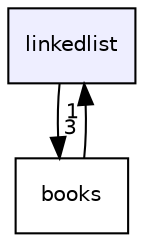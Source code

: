 digraph "/home/ssteiner/Documents/GitHub/EWU-CSCD340-W16/Solutions/Lab1/linkedlist" {
  compound=true
  node [ fontsize="10", fontname="Helvetica"];
  edge [ labelfontsize="10", labelfontname="Helvetica"];
  dir_c04532dbaa41c109f143a7b32ad4206b [shape=box, label="linkedlist", style="filled", fillcolor="#eeeeff", pencolor="black", URL="dir_c04532dbaa41c109f143a7b32ad4206b.html"];
  dir_09aee09edd42d8afba8a63b3bab7d03d [shape=box label="books" URL="dir_09aee09edd42d8afba8a63b3bab7d03d.html"];
  dir_09aee09edd42d8afba8a63b3bab7d03d->dir_c04532dbaa41c109f143a7b32ad4206b [headlabel="1", labeldistance=1.5 headhref="dir_000000_000001.html"];
  dir_c04532dbaa41c109f143a7b32ad4206b->dir_09aee09edd42d8afba8a63b3bab7d03d [headlabel="3", labeldistance=1.5 headhref="dir_000001_000000.html"];
}
